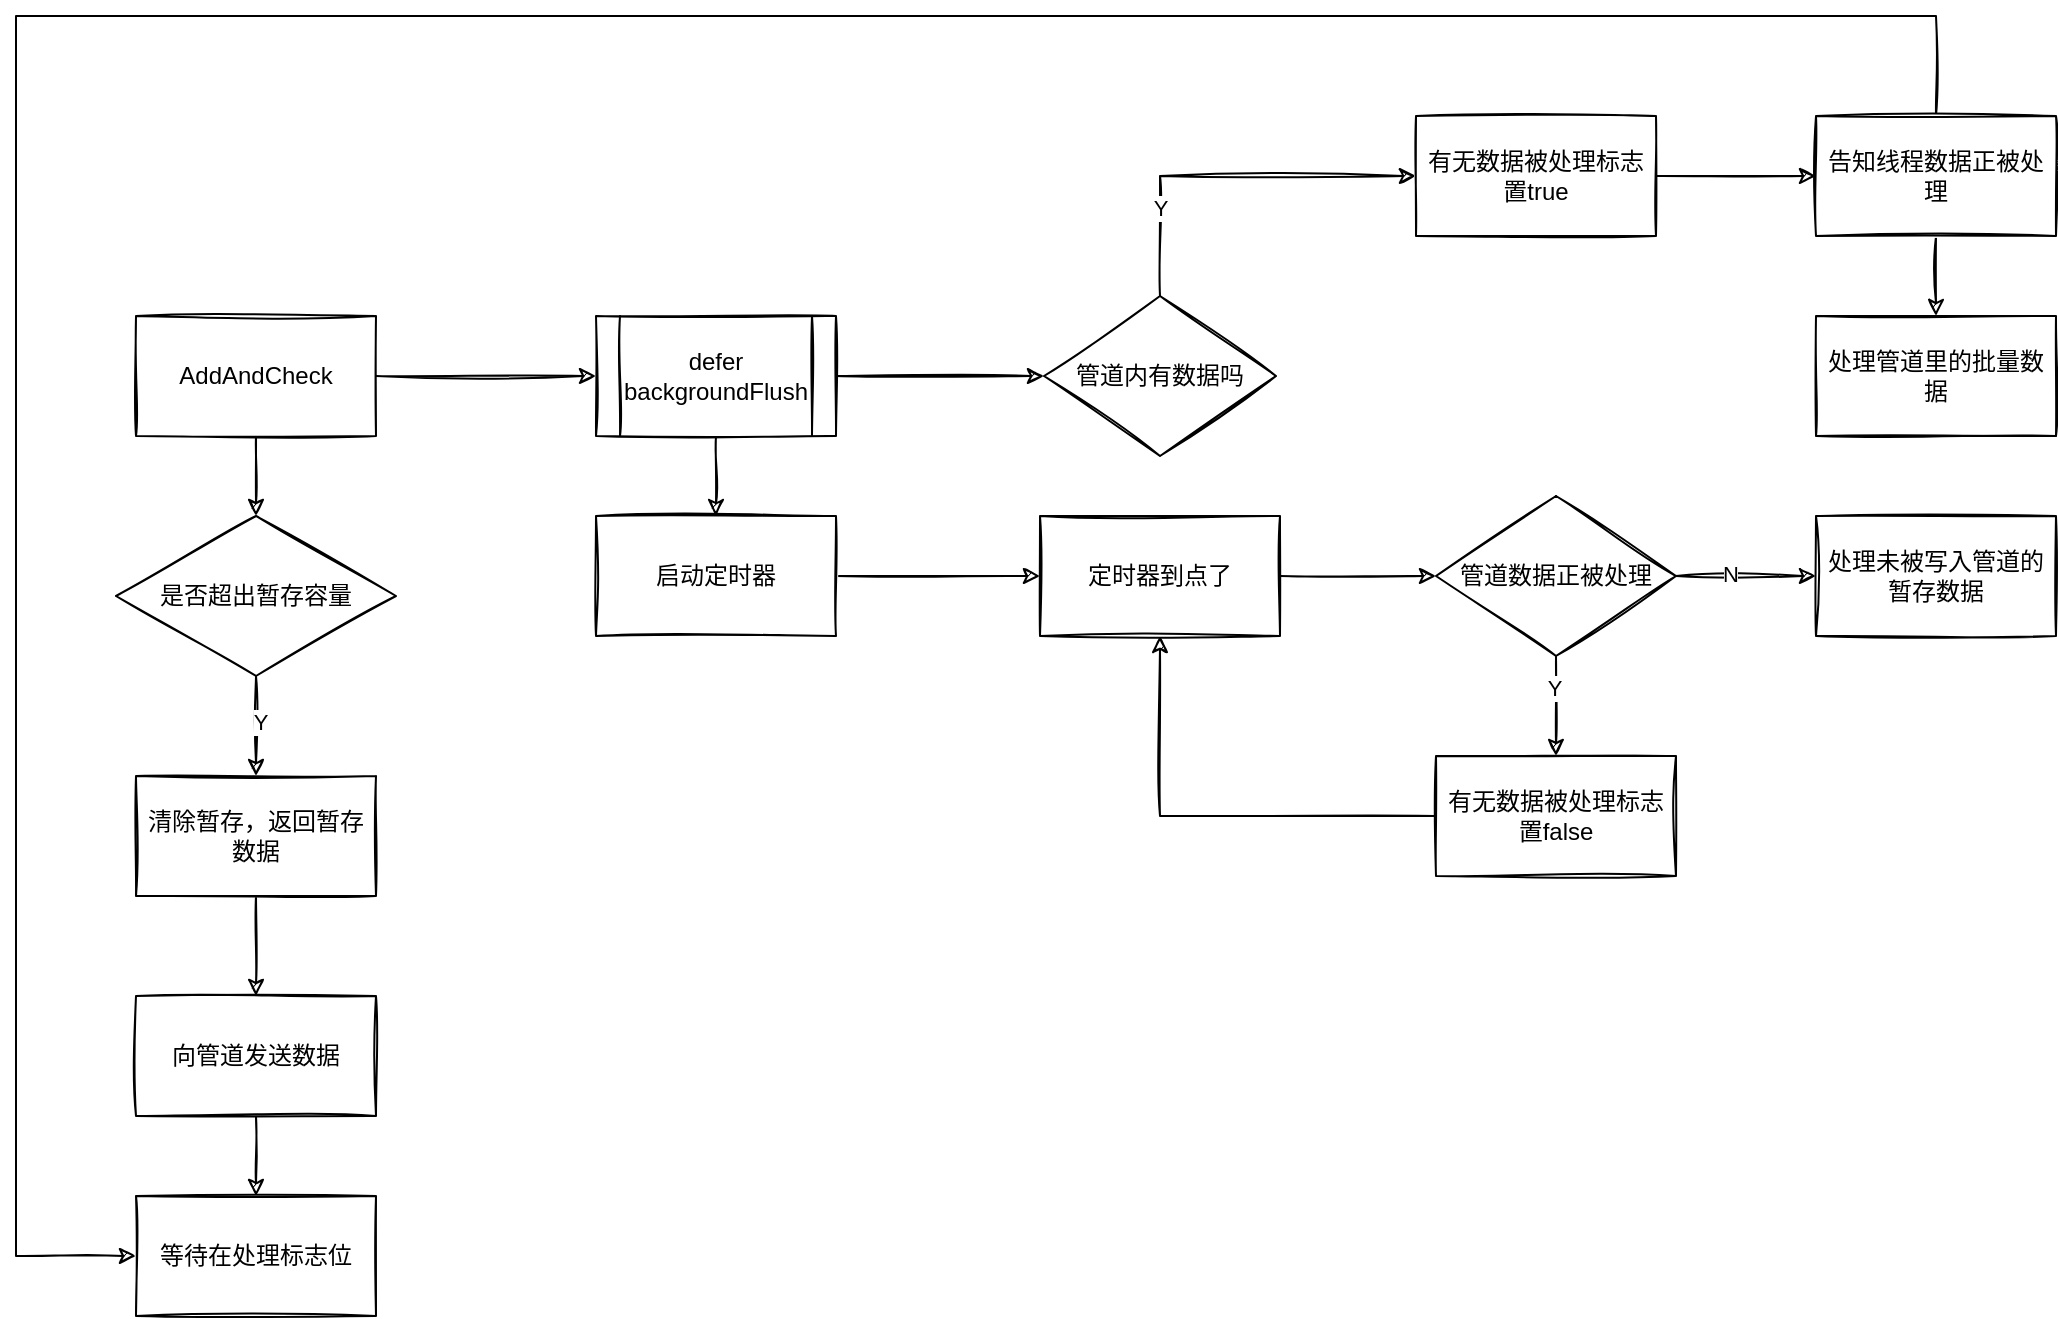 <mxfile version="20.0.3" type="github">
  <diagram id="ZpMublN2YRU761TCFFtB" name="Page-1">
    <mxGraphModel dx="2249" dy="762" grid="1" gridSize="10" guides="1" tooltips="1" connect="1" arrows="1" fold="1" page="1" pageScale="1" pageWidth="827" pageHeight="1169" math="0" shadow="0">
      <root>
        <mxCell id="0" />
        <mxCell id="1" parent="0" />
        <mxCell id="kYJwfCalQFdGCRfRStVY-6" style="edgeStyle=orthogonalEdgeStyle;rounded=0;sketch=1;orthogonalLoop=1;jettySize=auto;html=1;exitX=1;exitY=0.5;exitDx=0;exitDy=0;entryX=0;entryY=0.5;entryDx=0;entryDy=0;" edge="1" parent="1" source="kYJwfCalQFdGCRfRStVY-1" target="kYJwfCalQFdGCRfRStVY-5">
          <mxGeometry relative="1" as="geometry" />
        </mxCell>
        <mxCell id="kYJwfCalQFdGCRfRStVY-14" style="edgeStyle=orthogonalEdgeStyle;rounded=0;sketch=1;orthogonalLoop=1;jettySize=auto;html=1;exitX=0.5;exitY=1;exitDx=0;exitDy=0;entryX=0.5;entryY=0;entryDx=0;entryDy=0;" edge="1" parent="1" source="kYJwfCalQFdGCRfRStVY-1" target="kYJwfCalQFdGCRfRStVY-13">
          <mxGeometry relative="1" as="geometry" />
        </mxCell>
        <mxCell id="kYJwfCalQFdGCRfRStVY-1" value="defer backgroundFlush" style="shape=process;whiteSpace=wrap;html=1;backgroundOutline=1;sketch=1;" vertex="1" parent="1">
          <mxGeometry x="10" y="200" width="120" height="60" as="geometry" />
        </mxCell>
        <mxCell id="kYJwfCalQFdGCRfRStVY-8" style="edgeStyle=orthogonalEdgeStyle;rounded=0;sketch=1;orthogonalLoop=1;jettySize=auto;html=1;exitX=0.5;exitY=0;exitDx=0;exitDy=0;entryX=0;entryY=0.5;entryDx=0;entryDy=0;" edge="1" parent="1" source="kYJwfCalQFdGCRfRStVY-5" target="kYJwfCalQFdGCRfRStVY-7">
          <mxGeometry relative="1" as="geometry" />
        </mxCell>
        <mxCell id="kYJwfCalQFdGCRfRStVY-9" value="Y" style="edgeLabel;html=1;align=center;verticalAlign=middle;resizable=0;points=[];" vertex="1" connectable="0" parent="kYJwfCalQFdGCRfRStVY-8">
          <mxGeometry x="-0.524" relative="1" as="geometry">
            <mxPoint as="offset" />
          </mxGeometry>
        </mxCell>
        <mxCell id="kYJwfCalQFdGCRfRStVY-5" value="管道内有数据吗" style="rhombus;whiteSpace=wrap;html=1;sketch=1;" vertex="1" parent="1">
          <mxGeometry x="234" y="190" width="116" height="80" as="geometry" />
        </mxCell>
        <mxCell id="kYJwfCalQFdGCRfRStVY-25" value="" style="edgeStyle=orthogonalEdgeStyle;rounded=0;sketch=1;orthogonalLoop=1;jettySize=auto;html=1;" edge="1" parent="1" source="kYJwfCalQFdGCRfRStVY-7" target="kYJwfCalQFdGCRfRStVY-23">
          <mxGeometry relative="1" as="geometry" />
        </mxCell>
        <mxCell id="kYJwfCalQFdGCRfRStVY-7" value="有无数据被处理标志置true" style="rounded=0;whiteSpace=wrap;html=1;sketch=1;" vertex="1" parent="1">
          <mxGeometry x="420" y="100" width="120" height="60" as="geometry" />
        </mxCell>
        <mxCell id="kYJwfCalQFdGCRfRStVY-18" style="edgeStyle=orthogonalEdgeStyle;rounded=0;sketch=1;orthogonalLoop=1;jettySize=auto;html=1;exitX=1;exitY=0.5;exitDx=0;exitDy=0;entryX=0;entryY=0.5;entryDx=0;entryDy=0;" edge="1" parent="1" source="kYJwfCalQFdGCRfRStVY-10" target="kYJwfCalQFdGCRfRStVY-12">
          <mxGeometry relative="1" as="geometry" />
        </mxCell>
        <mxCell id="kYJwfCalQFdGCRfRStVY-10" value="定时器到点了" style="rounded=0;whiteSpace=wrap;html=1;sketch=1;" vertex="1" parent="1">
          <mxGeometry x="232" y="300" width="120" height="60" as="geometry" />
        </mxCell>
        <mxCell id="kYJwfCalQFdGCRfRStVY-20" style="edgeStyle=orthogonalEdgeStyle;rounded=0;sketch=1;orthogonalLoop=1;jettySize=auto;html=1;exitX=0.5;exitY=1;exitDx=0;exitDy=0;" edge="1" parent="1" source="kYJwfCalQFdGCRfRStVY-12" target="kYJwfCalQFdGCRfRStVY-19">
          <mxGeometry relative="1" as="geometry" />
        </mxCell>
        <mxCell id="kYJwfCalQFdGCRfRStVY-22" value="Y" style="edgeLabel;html=1;align=center;verticalAlign=middle;resizable=0;points=[];" vertex="1" connectable="0" parent="kYJwfCalQFdGCRfRStVY-20">
          <mxGeometry x="-0.385" y="-1" relative="1" as="geometry">
            <mxPoint as="offset" />
          </mxGeometry>
        </mxCell>
        <mxCell id="kYJwfCalQFdGCRfRStVY-27" style="edgeStyle=orthogonalEdgeStyle;rounded=0;sketch=1;orthogonalLoop=1;jettySize=auto;html=1;exitX=1;exitY=0.5;exitDx=0;exitDy=0;" edge="1" parent="1" source="kYJwfCalQFdGCRfRStVY-12" target="kYJwfCalQFdGCRfRStVY-26">
          <mxGeometry relative="1" as="geometry" />
        </mxCell>
        <mxCell id="kYJwfCalQFdGCRfRStVY-28" value="N" style="edgeLabel;html=1;align=center;verticalAlign=middle;resizable=0;points=[];" vertex="1" connectable="0" parent="kYJwfCalQFdGCRfRStVY-27">
          <mxGeometry x="-0.25" y="1" relative="1" as="geometry">
            <mxPoint as="offset" />
          </mxGeometry>
        </mxCell>
        <mxCell id="kYJwfCalQFdGCRfRStVY-12" value="管道数据正被处理" style="rhombus;whiteSpace=wrap;html=1;sketch=1;" vertex="1" parent="1">
          <mxGeometry x="430" y="290" width="120" height="80" as="geometry" />
        </mxCell>
        <mxCell id="kYJwfCalQFdGCRfRStVY-15" style="edgeStyle=orthogonalEdgeStyle;rounded=0;sketch=1;orthogonalLoop=1;jettySize=auto;html=1;exitX=1;exitY=0.5;exitDx=0;exitDy=0;" edge="1" parent="1" source="kYJwfCalQFdGCRfRStVY-13" target="kYJwfCalQFdGCRfRStVY-10">
          <mxGeometry relative="1" as="geometry" />
        </mxCell>
        <mxCell id="kYJwfCalQFdGCRfRStVY-13" value="启动定时器" style="rounded=0;whiteSpace=wrap;html=1;sketch=1;" vertex="1" parent="1">
          <mxGeometry x="10" y="300" width="120" height="60" as="geometry" />
        </mxCell>
        <mxCell id="kYJwfCalQFdGCRfRStVY-21" style="edgeStyle=orthogonalEdgeStyle;rounded=0;sketch=1;orthogonalLoop=1;jettySize=auto;html=1;exitX=0;exitY=0.5;exitDx=0;exitDy=0;entryX=0.5;entryY=1;entryDx=0;entryDy=0;" edge="1" parent="1" source="kYJwfCalQFdGCRfRStVY-19" target="kYJwfCalQFdGCRfRStVY-10">
          <mxGeometry relative="1" as="geometry" />
        </mxCell>
        <mxCell id="kYJwfCalQFdGCRfRStVY-19" value="有无数据被处理标志置false" style="rounded=0;whiteSpace=wrap;html=1;sketch=1;" vertex="1" parent="1">
          <mxGeometry x="430" y="420" width="120" height="60" as="geometry" />
        </mxCell>
        <mxCell id="kYJwfCalQFdGCRfRStVY-42" style="edgeStyle=orthogonalEdgeStyle;rounded=0;sketch=1;orthogonalLoop=1;jettySize=auto;html=1;exitX=0.5;exitY=1;exitDx=0;exitDy=0;entryX=0.5;entryY=0;entryDx=0;entryDy=0;" edge="1" parent="1" source="kYJwfCalQFdGCRfRStVY-23" target="kYJwfCalQFdGCRfRStVY-41">
          <mxGeometry relative="1" as="geometry" />
        </mxCell>
        <mxCell id="kYJwfCalQFdGCRfRStVY-43" style="edgeStyle=orthogonalEdgeStyle;rounded=0;sketch=1;orthogonalLoop=1;jettySize=auto;html=1;entryX=0;entryY=0.5;entryDx=0;entryDy=0;" edge="1" parent="1" source="kYJwfCalQFdGCRfRStVY-23" target="kYJwfCalQFdGCRfRStVY-39">
          <mxGeometry relative="1" as="geometry">
            <Array as="points">
              <mxPoint x="680" y="50" />
              <mxPoint x="-280" y="50" />
              <mxPoint x="-280" y="670" />
            </Array>
          </mxGeometry>
        </mxCell>
        <mxCell id="kYJwfCalQFdGCRfRStVY-23" value="告知线程数据正被处理" style="rounded=0;whiteSpace=wrap;html=1;sketch=1;" vertex="1" parent="1">
          <mxGeometry x="620" y="100" width="120" height="60" as="geometry" />
        </mxCell>
        <mxCell id="kYJwfCalQFdGCRfRStVY-26" value="处理未被写入管道的暂存数据" style="rounded=0;whiteSpace=wrap;html=1;sketch=1;" vertex="1" parent="1">
          <mxGeometry x="620" y="300" width="120" height="60" as="geometry" />
        </mxCell>
        <mxCell id="kYJwfCalQFdGCRfRStVY-31" style="edgeStyle=orthogonalEdgeStyle;rounded=0;sketch=1;orthogonalLoop=1;jettySize=auto;html=1;exitX=0.5;exitY=1;exitDx=0;exitDy=0;entryX=0.5;entryY=0;entryDx=0;entryDy=0;" edge="1" parent="1" source="kYJwfCalQFdGCRfRStVY-29" target="kYJwfCalQFdGCRfRStVY-30">
          <mxGeometry relative="1" as="geometry" />
        </mxCell>
        <mxCell id="kYJwfCalQFdGCRfRStVY-35" style="edgeStyle=orthogonalEdgeStyle;rounded=0;sketch=1;orthogonalLoop=1;jettySize=auto;html=1;exitX=1;exitY=0.5;exitDx=0;exitDy=0;entryX=0;entryY=0.5;entryDx=0;entryDy=0;" edge="1" parent="1" source="kYJwfCalQFdGCRfRStVY-29" target="kYJwfCalQFdGCRfRStVY-1">
          <mxGeometry relative="1" as="geometry" />
        </mxCell>
        <mxCell id="kYJwfCalQFdGCRfRStVY-29" value="AddAndCheck" style="rounded=0;whiteSpace=wrap;html=1;sketch=1;" vertex="1" parent="1">
          <mxGeometry x="-220" y="200" width="120" height="60" as="geometry" />
        </mxCell>
        <mxCell id="kYJwfCalQFdGCRfRStVY-33" style="edgeStyle=orthogonalEdgeStyle;rounded=0;sketch=1;orthogonalLoop=1;jettySize=auto;html=1;exitX=0.5;exitY=1;exitDx=0;exitDy=0;entryX=0.5;entryY=0;entryDx=0;entryDy=0;" edge="1" parent="1" source="kYJwfCalQFdGCRfRStVY-30" target="kYJwfCalQFdGCRfRStVY-32">
          <mxGeometry relative="1" as="geometry" />
        </mxCell>
        <mxCell id="kYJwfCalQFdGCRfRStVY-34" value="Y" style="edgeLabel;html=1;align=center;verticalAlign=middle;resizable=0;points=[];" vertex="1" connectable="0" parent="kYJwfCalQFdGCRfRStVY-33">
          <mxGeometry x="-0.097" y="2" relative="1" as="geometry">
            <mxPoint as="offset" />
          </mxGeometry>
        </mxCell>
        <mxCell id="kYJwfCalQFdGCRfRStVY-30" value="是否超出暂存容量" style="rhombus;whiteSpace=wrap;html=1;sketch=1;" vertex="1" parent="1">
          <mxGeometry x="-230" y="300" width="140" height="80" as="geometry" />
        </mxCell>
        <mxCell id="kYJwfCalQFdGCRfRStVY-38" style="edgeStyle=orthogonalEdgeStyle;rounded=0;sketch=1;orthogonalLoop=1;jettySize=auto;html=1;exitX=0.5;exitY=1;exitDx=0;exitDy=0;entryX=0.5;entryY=0;entryDx=0;entryDy=0;" edge="1" parent="1" source="kYJwfCalQFdGCRfRStVY-32" target="kYJwfCalQFdGCRfRStVY-37">
          <mxGeometry relative="1" as="geometry" />
        </mxCell>
        <mxCell id="kYJwfCalQFdGCRfRStVY-32" value="清除暂存，返回暂存数据" style="rounded=0;whiteSpace=wrap;html=1;sketch=1;" vertex="1" parent="1">
          <mxGeometry x="-220" y="430" width="120" height="60" as="geometry" />
        </mxCell>
        <mxCell id="kYJwfCalQFdGCRfRStVY-40" style="edgeStyle=orthogonalEdgeStyle;rounded=0;sketch=1;orthogonalLoop=1;jettySize=auto;html=1;exitX=0.5;exitY=1;exitDx=0;exitDy=0;entryX=0.5;entryY=0;entryDx=0;entryDy=0;" edge="1" parent="1" source="kYJwfCalQFdGCRfRStVY-37" target="kYJwfCalQFdGCRfRStVY-39">
          <mxGeometry relative="1" as="geometry" />
        </mxCell>
        <mxCell id="kYJwfCalQFdGCRfRStVY-37" value="向管道发送数据" style="rounded=0;whiteSpace=wrap;html=1;sketch=1;" vertex="1" parent="1">
          <mxGeometry x="-220" y="540" width="120" height="60" as="geometry" />
        </mxCell>
        <mxCell id="kYJwfCalQFdGCRfRStVY-39" value="等待在处理标志位" style="rounded=0;whiteSpace=wrap;html=1;sketch=1;" vertex="1" parent="1">
          <mxGeometry x="-220" y="640" width="120" height="60" as="geometry" />
        </mxCell>
        <mxCell id="kYJwfCalQFdGCRfRStVY-41" value="处理管道里的批量数据" style="rounded=0;whiteSpace=wrap;html=1;sketch=1;" vertex="1" parent="1">
          <mxGeometry x="620" y="200" width="120" height="60" as="geometry" />
        </mxCell>
      </root>
    </mxGraphModel>
  </diagram>
</mxfile>
